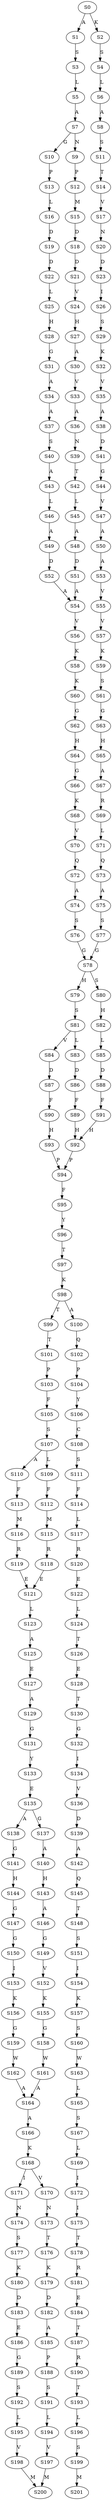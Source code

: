 strict digraph  {
	S0 -> S1 [ label = A ];
	S0 -> S2 [ label = K ];
	S1 -> S3 [ label = S ];
	S2 -> S4 [ label = S ];
	S3 -> S5 [ label = L ];
	S4 -> S6 [ label = L ];
	S5 -> S7 [ label = A ];
	S6 -> S8 [ label = A ];
	S7 -> S9 [ label = N ];
	S7 -> S10 [ label = G ];
	S8 -> S11 [ label = S ];
	S9 -> S12 [ label = P ];
	S10 -> S13 [ label = P ];
	S11 -> S14 [ label = T ];
	S12 -> S15 [ label = M ];
	S13 -> S16 [ label = L ];
	S14 -> S17 [ label = V ];
	S15 -> S18 [ label = D ];
	S16 -> S19 [ label = D ];
	S17 -> S20 [ label = N ];
	S18 -> S21 [ label = D ];
	S19 -> S22 [ label = D ];
	S20 -> S23 [ label = D ];
	S21 -> S24 [ label = V ];
	S22 -> S25 [ label = L ];
	S23 -> S26 [ label = I ];
	S24 -> S27 [ label = H ];
	S25 -> S28 [ label = H ];
	S26 -> S29 [ label = S ];
	S27 -> S30 [ label = A ];
	S28 -> S31 [ label = G ];
	S29 -> S32 [ label = K ];
	S30 -> S33 [ label = V ];
	S31 -> S34 [ label = A ];
	S32 -> S35 [ label = V ];
	S33 -> S36 [ label = A ];
	S34 -> S37 [ label = A ];
	S35 -> S38 [ label = A ];
	S36 -> S39 [ label = N ];
	S37 -> S40 [ label = S ];
	S38 -> S41 [ label = D ];
	S39 -> S42 [ label = T ];
	S40 -> S43 [ label = A ];
	S41 -> S44 [ label = G ];
	S42 -> S45 [ label = L ];
	S43 -> S46 [ label = L ];
	S44 -> S47 [ label = V ];
	S45 -> S48 [ label = A ];
	S46 -> S49 [ label = A ];
	S47 -> S50 [ label = A ];
	S48 -> S51 [ label = D ];
	S49 -> S52 [ label = D ];
	S50 -> S53 [ label = A ];
	S51 -> S54 [ label = A ];
	S52 -> S54 [ label = A ];
	S53 -> S55 [ label = V ];
	S54 -> S56 [ label = V ];
	S55 -> S57 [ label = V ];
	S56 -> S58 [ label = K ];
	S57 -> S59 [ label = K ];
	S58 -> S60 [ label = K ];
	S59 -> S61 [ label = S ];
	S60 -> S62 [ label = G ];
	S61 -> S63 [ label = G ];
	S62 -> S64 [ label = H ];
	S63 -> S65 [ label = H ];
	S64 -> S66 [ label = G ];
	S65 -> S67 [ label = A ];
	S66 -> S68 [ label = K ];
	S67 -> S69 [ label = R ];
	S68 -> S70 [ label = V ];
	S69 -> S71 [ label = L ];
	S70 -> S72 [ label = Q ];
	S71 -> S73 [ label = Q ];
	S72 -> S74 [ label = A ];
	S73 -> S75 [ label = A ];
	S74 -> S76 [ label = S ];
	S75 -> S77 [ label = S ];
	S76 -> S78 [ label = G ];
	S77 -> S78 [ label = G ];
	S78 -> S79 [ label = H ];
	S78 -> S80 [ label = S ];
	S79 -> S81 [ label = S ];
	S80 -> S82 [ label = H ];
	S81 -> S83 [ label = L ];
	S81 -> S84 [ label = V ];
	S82 -> S85 [ label = L ];
	S83 -> S86 [ label = D ];
	S84 -> S87 [ label = D ];
	S85 -> S88 [ label = D ];
	S86 -> S89 [ label = F ];
	S87 -> S90 [ label = F ];
	S88 -> S91 [ label = F ];
	S89 -> S92 [ label = H ];
	S90 -> S93 [ label = H ];
	S91 -> S92 [ label = H ];
	S92 -> S94 [ label = P ];
	S93 -> S94 [ label = P ];
	S94 -> S95 [ label = F ];
	S95 -> S96 [ label = Y ];
	S96 -> S97 [ label = T ];
	S97 -> S98 [ label = K ];
	S98 -> S99 [ label = T ];
	S98 -> S100 [ label = A ];
	S99 -> S101 [ label = T ];
	S100 -> S102 [ label = Q ];
	S101 -> S103 [ label = P ];
	S102 -> S104 [ label = P ];
	S103 -> S105 [ label = F ];
	S104 -> S106 [ label = Y ];
	S105 -> S107 [ label = S ];
	S106 -> S108 [ label = C ];
	S107 -> S109 [ label = L ];
	S107 -> S110 [ label = A ];
	S108 -> S111 [ label = S ];
	S109 -> S112 [ label = F ];
	S110 -> S113 [ label = F ];
	S111 -> S114 [ label = F ];
	S112 -> S115 [ label = M ];
	S113 -> S116 [ label = M ];
	S114 -> S117 [ label = L ];
	S115 -> S118 [ label = R ];
	S116 -> S119 [ label = R ];
	S117 -> S120 [ label = R ];
	S118 -> S121 [ label = E ];
	S119 -> S121 [ label = E ];
	S120 -> S122 [ label = E ];
	S121 -> S123 [ label = L ];
	S122 -> S124 [ label = L ];
	S123 -> S125 [ label = A ];
	S124 -> S126 [ label = T ];
	S125 -> S127 [ label = E ];
	S126 -> S128 [ label = E ];
	S127 -> S129 [ label = A ];
	S128 -> S130 [ label = T ];
	S129 -> S131 [ label = G ];
	S130 -> S132 [ label = G ];
	S131 -> S133 [ label = Y ];
	S132 -> S134 [ label = I ];
	S133 -> S135 [ label = E ];
	S134 -> S136 [ label = V ];
	S135 -> S137 [ label = G ];
	S135 -> S138 [ label = A ];
	S136 -> S139 [ label = D ];
	S137 -> S140 [ label = A ];
	S138 -> S141 [ label = G ];
	S139 -> S142 [ label = A ];
	S140 -> S143 [ label = H ];
	S141 -> S144 [ label = H ];
	S142 -> S145 [ label = Q ];
	S143 -> S146 [ label = A ];
	S144 -> S147 [ label = G ];
	S145 -> S148 [ label = T ];
	S146 -> S149 [ label = G ];
	S147 -> S150 [ label = G ];
	S148 -> S151 [ label = S ];
	S149 -> S152 [ label = V ];
	S150 -> S153 [ label = I ];
	S151 -> S154 [ label = I ];
	S152 -> S155 [ label = K ];
	S153 -> S156 [ label = K ];
	S154 -> S157 [ label = K ];
	S155 -> S158 [ label = G ];
	S156 -> S159 [ label = G ];
	S157 -> S160 [ label = S ];
	S158 -> S161 [ label = W ];
	S159 -> S162 [ label = W ];
	S160 -> S163 [ label = W ];
	S161 -> S164 [ label = A ];
	S162 -> S164 [ label = A ];
	S163 -> S165 [ label = L ];
	S164 -> S166 [ label = A ];
	S165 -> S167 [ label = S ];
	S166 -> S168 [ label = K ];
	S167 -> S169 [ label = L ];
	S168 -> S170 [ label = V ];
	S168 -> S171 [ label = I ];
	S169 -> S172 [ label = I ];
	S170 -> S173 [ label = N ];
	S171 -> S174 [ label = N ];
	S172 -> S175 [ label = I ];
	S173 -> S176 [ label = T ];
	S174 -> S177 [ label = S ];
	S175 -> S178 [ label = T ];
	S176 -> S179 [ label = K ];
	S177 -> S180 [ label = K ];
	S178 -> S181 [ label = R ];
	S179 -> S182 [ label = D ];
	S180 -> S183 [ label = D ];
	S181 -> S184 [ label = E ];
	S182 -> S185 [ label = A ];
	S183 -> S186 [ label = E ];
	S184 -> S187 [ label = T ];
	S185 -> S188 [ label = P ];
	S186 -> S189 [ label = G ];
	S187 -> S190 [ label = R ];
	S188 -> S191 [ label = S ];
	S189 -> S192 [ label = S ];
	S190 -> S193 [ label = T ];
	S191 -> S194 [ label = L ];
	S192 -> S195 [ label = L ];
	S193 -> S196 [ label = L ];
	S194 -> S197 [ label = V ];
	S195 -> S198 [ label = V ];
	S196 -> S199 [ label = S ];
	S197 -> S200 [ label = M ];
	S198 -> S200 [ label = M ];
	S199 -> S201 [ label = M ];
}
